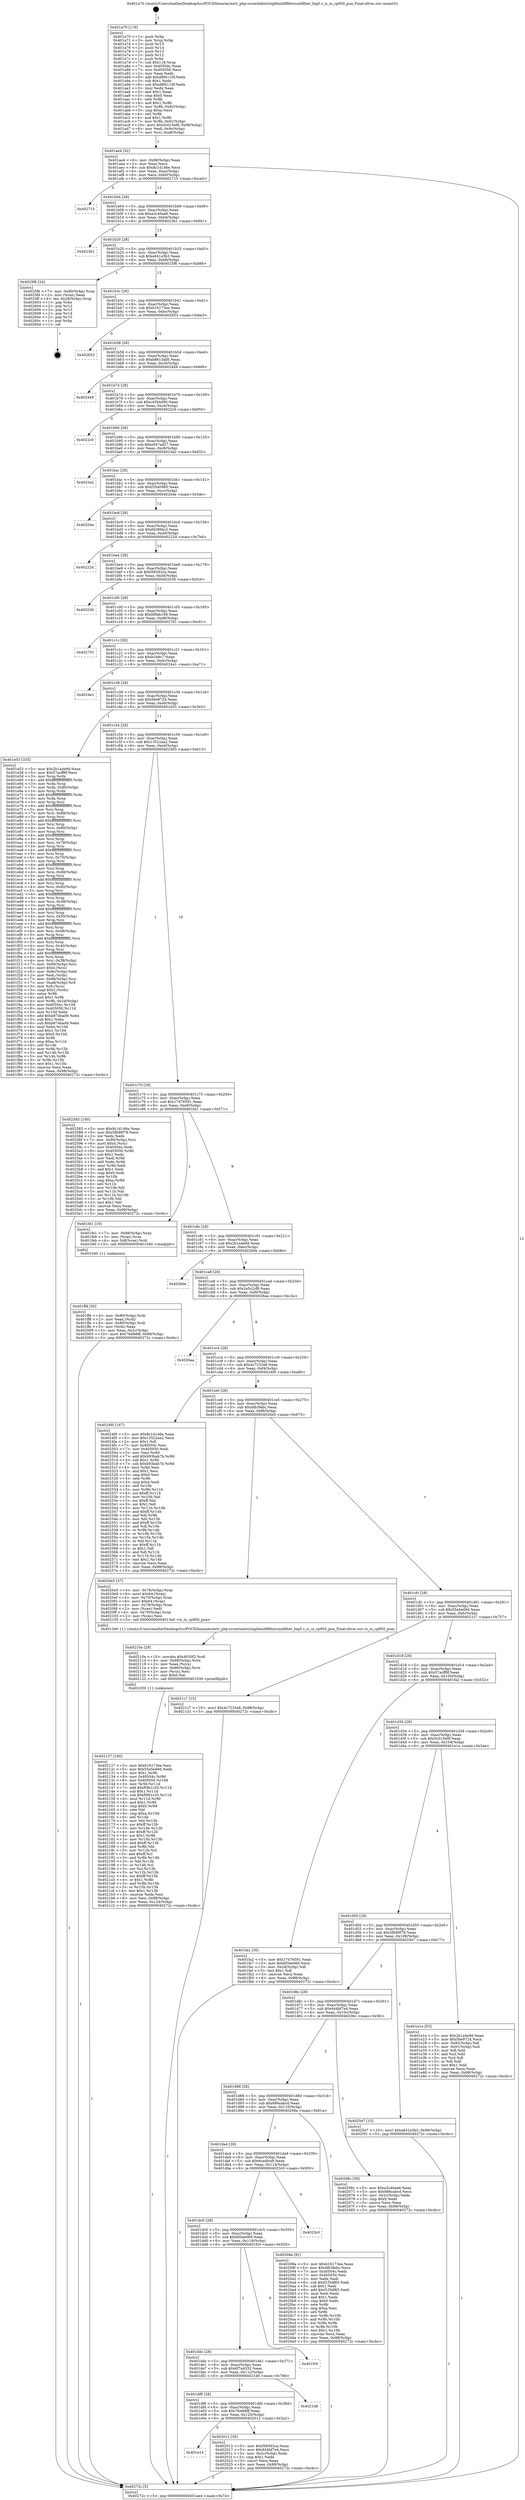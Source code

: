 digraph "0x401a70" {
  label = "0x401a70 (/mnt/c/Users/mathe/Desktop/tcc/POCII/binaries/extr_php-srcextmbstringlibmbflfiltersmbfilter_big5.c_is_in_cp950_pua_Final-ollvm.out::main(0))"
  labelloc = "t"
  node[shape=record]

  Entry [label="",width=0.3,height=0.3,shape=circle,fillcolor=black,style=filled]
  "0x401ae4" [label="{
     0x401ae4 [32]\l
     | [instrs]\l
     &nbsp;&nbsp;0x401ae4 \<+6\>: mov -0x98(%rbp),%eax\l
     &nbsp;&nbsp;0x401aea \<+2\>: mov %eax,%ecx\l
     &nbsp;&nbsp;0x401aec \<+6\>: sub $0x8c1d146e,%ecx\l
     &nbsp;&nbsp;0x401af2 \<+6\>: mov %eax,-0xac(%rbp)\l
     &nbsp;&nbsp;0x401af8 \<+6\>: mov %ecx,-0xb0(%rbp)\l
     &nbsp;&nbsp;0x401afe \<+6\>: je 0000000000402715 \<main+0xca5\>\l
  }"]
  "0x402715" [label="{
     0x402715\l
  }", style=dashed]
  "0x401b04" [label="{
     0x401b04 [28]\l
     | [instrs]\l
     &nbsp;&nbsp;0x401b04 \<+5\>: jmp 0000000000401b09 \<main+0x99\>\l
     &nbsp;&nbsp;0x401b09 \<+6\>: mov -0xac(%rbp),%eax\l
     &nbsp;&nbsp;0x401b0f \<+5\>: sub $0xa3c46ae6,%eax\l
     &nbsp;&nbsp;0x401b14 \<+6\>: mov %eax,-0xb4(%rbp)\l
     &nbsp;&nbsp;0x401b1a \<+6\>: je 00000000004023b1 \<main+0x941\>\l
  }"]
  Exit [label="",width=0.3,height=0.3,shape=circle,fillcolor=black,style=filled,peripheries=2]
  "0x4023b1" [label="{
     0x4023b1\l
  }", style=dashed]
  "0x401b20" [label="{
     0x401b20 [28]\l
     | [instrs]\l
     &nbsp;&nbsp;0x401b20 \<+5\>: jmp 0000000000401b25 \<main+0xb5\>\l
     &nbsp;&nbsp;0x401b25 \<+6\>: mov -0xac(%rbp),%eax\l
     &nbsp;&nbsp;0x401b2b \<+5\>: sub $0xa641e3b3,%eax\l
     &nbsp;&nbsp;0x401b30 \<+6\>: mov %eax,-0xb8(%rbp)\l
     &nbsp;&nbsp;0x401b36 \<+6\>: je 00000000004025f6 \<main+0xb86\>\l
  }"]
  "0x402127" [label="{
     0x402127 [160]\l
     | [instrs]\l
     &nbsp;&nbsp;0x402127 \<+5\>: mov $0xb16173ee,%esi\l
     &nbsp;&nbsp;0x40212c \<+5\>: mov $0x55a5e49d,%edx\l
     &nbsp;&nbsp;0x402131 \<+3\>: mov $0x1,%r8b\l
     &nbsp;&nbsp;0x402134 \<+8\>: mov 0x40504c,%r9d\l
     &nbsp;&nbsp;0x40213c \<+8\>: mov 0x405050,%r10d\l
     &nbsp;&nbsp;0x402144 \<+3\>: mov %r9d,%r11d\l
     &nbsp;&nbsp;0x402147 \<+7\>: add $0xf0fe1c20,%r11d\l
     &nbsp;&nbsp;0x40214e \<+4\>: sub $0x1,%r11d\l
     &nbsp;&nbsp;0x402152 \<+7\>: sub $0xf0fe1c20,%r11d\l
     &nbsp;&nbsp;0x402159 \<+4\>: imul %r11d,%r9d\l
     &nbsp;&nbsp;0x40215d \<+4\>: and $0x1,%r9d\l
     &nbsp;&nbsp;0x402161 \<+4\>: cmp $0x0,%r9d\l
     &nbsp;&nbsp;0x402165 \<+3\>: sete %bl\l
     &nbsp;&nbsp;0x402168 \<+4\>: cmp $0xa,%r10d\l
     &nbsp;&nbsp;0x40216c \<+4\>: setl %r14b\l
     &nbsp;&nbsp;0x402170 \<+3\>: mov %bl,%r15b\l
     &nbsp;&nbsp;0x402173 \<+4\>: xor $0xff,%r15b\l
     &nbsp;&nbsp;0x402177 \<+3\>: mov %r14b,%r12b\l
     &nbsp;&nbsp;0x40217a \<+4\>: xor $0xff,%r12b\l
     &nbsp;&nbsp;0x40217e \<+4\>: xor $0x1,%r8b\l
     &nbsp;&nbsp;0x402182 \<+3\>: mov %r15b,%r13b\l
     &nbsp;&nbsp;0x402185 \<+4\>: and $0xff,%r13b\l
     &nbsp;&nbsp;0x402189 \<+3\>: and %r8b,%bl\l
     &nbsp;&nbsp;0x40218c \<+3\>: mov %r12b,%cl\l
     &nbsp;&nbsp;0x40218f \<+3\>: and $0xff,%cl\l
     &nbsp;&nbsp;0x402192 \<+3\>: and %r8b,%r14b\l
     &nbsp;&nbsp;0x402195 \<+3\>: or %bl,%r13b\l
     &nbsp;&nbsp;0x402198 \<+3\>: or %r14b,%cl\l
     &nbsp;&nbsp;0x40219b \<+3\>: xor %cl,%r13b\l
     &nbsp;&nbsp;0x40219e \<+3\>: or %r12b,%r15b\l
     &nbsp;&nbsp;0x4021a1 \<+4\>: xor $0xff,%r15b\l
     &nbsp;&nbsp;0x4021a5 \<+4\>: or $0x1,%r8b\l
     &nbsp;&nbsp;0x4021a9 \<+3\>: and %r8b,%r15b\l
     &nbsp;&nbsp;0x4021ac \<+3\>: or %r15b,%r13b\l
     &nbsp;&nbsp;0x4021af \<+4\>: test $0x1,%r13b\l
     &nbsp;&nbsp;0x4021b3 \<+3\>: cmovne %edx,%esi\l
     &nbsp;&nbsp;0x4021b6 \<+6\>: mov %esi,-0x98(%rbp)\l
     &nbsp;&nbsp;0x4021bc \<+6\>: mov %eax,-0x124(%rbp)\l
     &nbsp;&nbsp;0x4021c2 \<+5\>: jmp 000000000040272c \<main+0xcbc\>\l
  }"]
  "0x4025f6" [label="{
     0x4025f6 [24]\l
     | [instrs]\l
     &nbsp;&nbsp;0x4025f6 \<+7\>: mov -0x90(%rbp),%rax\l
     &nbsp;&nbsp;0x4025fd \<+2\>: mov (%rax),%eax\l
     &nbsp;&nbsp;0x4025ff \<+4\>: lea -0x28(%rbp),%rsp\l
     &nbsp;&nbsp;0x402603 \<+1\>: pop %rbx\l
     &nbsp;&nbsp;0x402604 \<+2\>: pop %r12\l
     &nbsp;&nbsp;0x402606 \<+2\>: pop %r13\l
     &nbsp;&nbsp;0x402608 \<+2\>: pop %r14\l
     &nbsp;&nbsp;0x40260a \<+2\>: pop %r15\l
     &nbsp;&nbsp;0x40260c \<+1\>: pop %rbp\l
     &nbsp;&nbsp;0x40260d \<+1\>: ret\l
  }"]
  "0x401b3c" [label="{
     0x401b3c [28]\l
     | [instrs]\l
     &nbsp;&nbsp;0x401b3c \<+5\>: jmp 0000000000401b41 \<main+0xd1\>\l
     &nbsp;&nbsp;0x401b41 \<+6\>: mov -0xac(%rbp),%eax\l
     &nbsp;&nbsp;0x401b47 \<+5\>: sub $0xb16173ee,%eax\l
     &nbsp;&nbsp;0x401b4c \<+6\>: mov %eax,-0xbc(%rbp)\l
     &nbsp;&nbsp;0x401b52 \<+6\>: je 0000000000402653 \<main+0xbe3\>\l
  }"]
  "0x40210a" [label="{
     0x40210a [29]\l
     | [instrs]\l
     &nbsp;&nbsp;0x40210a \<+10\>: movabs $0x4030f2,%rdi\l
     &nbsp;&nbsp;0x402114 \<+4\>: mov -0x68(%rbp),%rcx\l
     &nbsp;&nbsp;0x402118 \<+2\>: mov %eax,(%rcx)\l
     &nbsp;&nbsp;0x40211a \<+4\>: mov -0x68(%rbp),%rcx\l
     &nbsp;&nbsp;0x40211e \<+2\>: mov (%rcx),%esi\l
     &nbsp;&nbsp;0x402120 \<+2\>: mov $0x0,%al\l
     &nbsp;&nbsp;0x402122 \<+5\>: call 0000000000401030 \<printf@plt\>\l
     | [calls]\l
     &nbsp;&nbsp;0x401030 \{1\} (unknown)\l
  }"]
  "0x402653" [label="{
     0x402653\l
  }", style=dashed]
  "0x401b58" [label="{
     0x401b58 [28]\l
     | [instrs]\l
     &nbsp;&nbsp;0x401b58 \<+5\>: jmp 0000000000401b5d \<main+0xed\>\l
     &nbsp;&nbsp;0x401b5d \<+6\>: mov -0xac(%rbp),%eax\l
     &nbsp;&nbsp;0x401b63 \<+5\>: sub $0xb8613a0b,%eax\l
     &nbsp;&nbsp;0x401b68 \<+6\>: mov %eax,-0xc0(%rbp)\l
     &nbsp;&nbsp;0x401b6e \<+6\>: je 0000000000402449 \<main+0x9d9\>\l
  }"]
  "0x401e14" [label="{
     0x401e14\l
  }", style=dashed]
  "0x402449" [label="{
     0x402449\l
  }", style=dashed]
  "0x401b74" [label="{
     0x401b74 [28]\l
     | [instrs]\l
     &nbsp;&nbsp;0x401b74 \<+5\>: jmp 0000000000401b79 \<main+0x109\>\l
     &nbsp;&nbsp;0x401b79 \<+6\>: mov -0xac(%rbp),%eax\l
     &nbsp;&nbsp;0x401b7f \<+5\>: sub $0xc45b4d90,%eax\l
     &nbsp;&nbsp;0x401b84 \<+6\>: mov %eax,-0xc4(%rbp)\l
     &nbsp;&nbsp;0x401b8a \<+6\>: je 00000000004022c0 \<main+0x850\>\l
  }"]
  "0x402012" [label="{
     0x402012 [30]\l
     | [instrs]\l
     &nbsp;&nbsp;0x402012 \<+5\>: mov $0xf56592ca,%eax\l
     &nbsp;&nbsp;0x402017 \<+5\>: mov $0x644bf7e4,%ecx\l
     &nbsp;&nbsp;0x40201c \<+3\>: mov -0x2c(%rbp),%edx\l
     &nbsp;&nbsp;0x40201f \<+3\>: cmp $0x1,%edx\l
     &nbsp;&nbsp;0x402022 \<+3\>: cmovl %ecx,%eax\l
     &nbsp;&nbsp;0x402025 \<+6\>: mov %eax,-0x98(%rbp)\l
     &nbsp;&nbsp;0x40202b \<+5\>: jmp 000000000040272c \<main+0xcbc\>\l
  }"]
  "0x4022c0" [label="{
     0x4022c0\l
  }", style=dashed]
  "0x401b90" [label="{
     0x401b90 [28]\l
     | [instrs]\l
     &nbsp;&nbsp;0x401b90 \<+5\>: jmp 0000000000401b95 \<main+0x125\>\l
     &nbsp;&nbsp;0x401b95 \<+6\>: mov -0xac(%rbp),%eax\l
     &nbsp;&nbsp;0x401b9b \<+5\>: sub $0xe047ad27,%eax\l
     &nbsp;&nbsp;0x401ba0 \<+6\>: mov %eax,-0xc8(%rbp)\l
     &nbsp;&nbsp;0x401ba6 \<+6\>: je 00000000004023a2 \<main+0x932\>\l
  }"]
  "0x401df8" [label="{
     0x401df8 [28]\l
     | [instrs]\l
     &nbsp;&nbsp;0x401df8 \<+5\>: jmp 0000000000401dfd \<main+0x38d\>\l
     &nbsp;&nbsp;0x401dfd \<+6\>: mov -0xac(%rbp),%eax\l
     &nbsp;&nbsp;0x401e03 \<+5\>: sub $0x76efe6ff,%eax\l
     &nbsp;&nbsp;0x401e08 \<+6\>: mov %eax,-0x120(%rbp)\l
     &nbsp;&nbsp;0x401e0e \<+6\>: je 0000000000402012 \<main+0x5a2\>\l
  }"]
  "0x4023a2" [label="{
     0x4023a2\l
  }", style=dashed]
  "0x401bac" [label="{
     0x401bac [28]\l
     | [instrs]\l
     &nbsp;&nbsp;0x401bac \<+5\>: jmp 0000000000401bb1 \<main+0x141\>\l
     &nbsp;&nbsp;0x401bb1 \<+6\>: mov -0xac(%rbp),%eax\l
     &nbsp;&nbsp;0x401bb7 \<+5\>: sub $0xf3540985,%eax\l
     &nbsp;&nbsp;0x401bbc \<+6\>: mov %eax,-0xcc(%rbp)\l
     &nbsp;&nbsp;0x401bc2 \<+6\>: je 000000000040204e \<main+0x5de\>\l
  }"]
  "0x4021d6" [label="{
     0x4021d6\l
  }", style=dashed]
  "0x40204e" [label="{
     0x40204e\l
  }", style=dashed]
  "0x401bc8" [label="{
     0x401bc8 [28]\l
     | [instrs]\l
     &nbsp;&nbsp;0x401bc8 \<+5\>: jmp 0000000000401bcd \<main+0x15d\>\l
     &nbsp;&nbsp;0x401bcd \<+6\>: mov -0xac(%rbp),%eax\l
     &nbsp;&nbsp;0x401bd3 \<+5\>: sub $0xf4286bc3,%eax\l
     &nbsp;&nbsp;0x401bd8 \<+6\>: mov %eax,-0xd0(%rbp)\l
     &nbsp;&nbsp;0x401bde \<+6\>: je 000000000040222d \<main+0x7bd\>\l
  }"]
  "0x401ddc" [label="{
     0x401ddc [28]\l
     | [instrs]\l
     &nbsp;&nbsp;0x401ddc \<+5\>: jmp 0000000000401de1 \<main+0x371\>\l
     &nbsp;&nbsp;0x401de1 \<+6\>: mov -0xac(%rbp),%eax\l
     &nbsp;&nbsp;0x401de7 \<+5\>: sub $0x6f7a4332,%eax\l
     &nbsp;&nbsp;0x401dec \<+6\>: mov %eax,-0x11c(%rbp)\l
     &nbsp;&nbsp;0x401df2 \<+6\>: je 00000000004021d6 \<main+0x766\>\l
  }"]
  "0x40222d" [label="{
     0x40222d\l
  }", style=dashed]
  "0x401be4" [label="{
     0x401be4 [28]\l
     | [instrs]\l
     &nbsp;&nbsp;0x401be4 \<+5\>: jmp 0000000000401be9 \<main+0x179\>\l
     &nbsp;&nbsp;0x401be9 \<+6\>: mov -0xac(%rbp),%eax\l
     &nbsp;&nbsp;0x401bef \<+5\>: sub $0xf56592ca,%eax\l
     &nbsp;&nbsp;0x401bf4 \<+6\>: mov %eax,-0xd4(%rbp)\l
     &nbsp;&nbsp;0x401bfa \<+6\>: je 0000000000402030 \<main+0x5c0\>\l
  }"]
  "0x401fc0" [label="{
     0x401fc0\l
  }", style=dashed]
  "0x402030" [label="{
     0x402030\l
  }", style=dashed]
  "0x401c00" [label="{
     0x401c00 [28]\l
     | [instrs]\l
     &nbsp;&nbsp;0x401c00 \<+5\>: jmp 0000000000401c05 \<main+0x195\>\l
     &nbsp;&nbsp;0x401c05 \<+6\>: mov -0xac(%rbp),%eax\l
     &nbsp;&nbsp;0x401c0b \<+5\>: sub $0xfd9ab198,%eax\l
     &nbsp;&nbsp;0x401c10 \<+6\>: mov %eax,-0xd8(%rbp)\l
     &nbsp;&nbsp;0x401c16 \<+6\>: je 0000000000402701 \<main+0xc91\>\l
  }"]
  "0x401dc0" [label="{
     0x401dc0 [28]\l
     | [instrs]\l
     &nbsp;&nbsp;0x401dc0 \<+5\>: jmp 0000000000401dc5 \<main+0x355\>\l
     &nbsp;&nbsp;0x401dc5 \<+6\>: mov -0xac(%rbp),%eax\l
     &nbsp;&nbsp;0x401dcb \<+5\>: sub $0x6f3ee069,%eax\l
     &nbsp;&nbsp;0x401dd0 \<+6\>: mov %eax,-0x118(%rbp)\l
     &nbsp;&nbsp;0x401dd6 \<+6\>: je 0000000000401fc0 \<main+0x550\>\l
  }"]
  "0x402701" [label="{
     0x402701\l
  }", style=dashed]
  "0x401c1c" [label="{
     0x401c1c [28]\l
     | [instrs]\l
     &nbsp;&nbsp;0x401c1c \<+5\>: jmp 0000000000401c21 \<main+0x1b1\>\l
     &nbsp;&nbsp;0x401c21 \<+6\>: mov -0xac(%rbp),%eax\l
     &nbsp;&nbsp;0x401c27 \<+5\>: sub $0xb349c7,%eax\l
     &nbsp;&nbsp;0x401c2c \<+6\>: mov %eax,-0xdc(%rbp)\l
     &nbsp;&nbsp;0x401c32 \<+6\>: je 00000000004024e1 \<main+0xa71\>\l
  }"]
  "0x4023c0" [label="{
     0x4023c0\l
  }", style=dashed]
  "0x4024e1" [label="{
     0x4024e1\l
  }", style=dashed]
  "0x401c38" [label="{
     0x401c38 [28]\l
     | [instrs]\l
     &nbsp;&nbsp;0x401c38 \<+5\>: jmp 0000000000401c3d \<main+0x1cd\>\l
     &nbsp;&nbsp;0x401c3d \<+6\>: mov -0xac(%rbp),%eax\l
     &nbsp;&nbsp;0x401c43 \<+5\>: sub $0x5be9724,%eax\l
     &nbsp;&nbsp;0x401c48 \<+6\>: mov %eax,-0xe0(%rbp)\l
     &nbsp;&nbsp;0x401c4e \<+6\>: je 0000000000401e53 \<main+0x3e3\>\l
  }"]
  "0x401da4" [label="{
     0x401da4 [28]\l
     | [instrs]\l
     &nbsp;&nbsp;0x401da4 \<+5\>: jmp 0000000000401da9 \<main+0x339\>\l
     &nbsp;&nbsp;0x401da9 \<+6\>: mov -0xac(%rbp),%eax\l
     &nbsp;&nbsp;0x401daf \<+5\>: sub $0x6cadfcb9,%eax\l
     &nbsp;&nbsp;0x401db4 \<+6\>: mov %eax,-0x114(%rbp)\l
     &nbsp;&nbsp;0x401dba \<+6\>: je 00000000004023c0 \<main+0x950\>\l
  }"]
  "0x401e53" [label="{
     0x401e53 [335]\l
     | [instrs]\l
     &nbsp;&nbsp;0x401e53 \<+5\>: mov $0x2b1a4e9d,%eax\l
     &nbsp;&nbsp;0x401e58 \<+5\>: mov $0x57acff9f,%ecx\l
     &nbsp;&nbsp;0x401e5d \<+3\>: mov %rsp,%rdx\l
     &nbsp;&nbsp;0x401e60 \<+4\>: add $0xfffffffffffffff0,%rdx\l
     &nbsp;&nbsp;0x401e64 \<+3\>: mov %rdx,%rsp\l
     &nbsp;&nbsp;0x401e67 \<+7\>: mov %rdx,-0x90(%rbp)\l
     &nbsp;&nbsp;0x401e6e \<+3\>: mov %rsp,%rdx\l
     &nbsp;&nbsp;0x401e71 \<+4\>: add $0xfffffffffffffff0,%rdx\l
     &nbsp;&nbsp;0x401e75 \<+3\>: mov %rdx,%rsp\l
     &nbsp;&nbsp;0x401e78 \<+3\>: mov %rsp,%rsi\l
     &nbsp;&nbsp;0x401e7b \<+4\>: add $0xfffffffffffffff0,%rsi\l
     &nbsp;&nbsp;0x401e7f \<+3\>: mov %rsi,%rsp\l
     &nbsp;&nbsp;0x401e82 \<+7\>: mov %rsi,-0x88(%rbp)\l
     &nbsp;&nbsp;0x401e89 \<+3\>: mov %rsp,%rsi\l
     &nbsp;&nbsp;0x401e8c \<+4\>: add $0xfffffffffffffff0,%rsi\l
     &nbsp;&nbsp;0x401e90 \<+3\>: mov %rsi,%rsp\l
     &nbsp;&nbsp;0x401e93 \<+4\>: mov %rsi,-0x80(%rbp)\l
     &nbsp;&nbsp;0x401e97 \<+3\>: mov %rsp,%rsi\l
     &nbsp;&nbsp;0x401e9a \<+4\>: add $0xfffffffffffffff0,%rsi\l
     &nbsp;&nbsp;0x401e9e \<+3\>: mov %rsi,%rsp\l
     &nbsp;&nbsp;0x401ea1 \<+4\>: mov %rsi,-0x78(%rbp)\l
     &nbsp;&nbsp;0x401ea5 \<+3\>: mov %rsp,%rsi\l
     &nbsp;&nbsp;0x401ea8 \<+4\>: add $0xfffffffffffffff0,%rsi\l
     &nbsp;&nbsp;0x401eac \<+3\>: mov %rsi,%rsp\l
     &nbsp;&nbsp;0x401eaf \<+4\>: mov %rsi,-0x70(%rbp)\l
     &nbsp;&nbsp;0x401eb3 \<+3\>: mov %rsp,%rsi\l
     &nbsp;&nbsp;0x401eb6 \<+4\>: add $0xfffffffffffffff0,%rsi\l
     &nbsp;&nbsp;0x401eba \<+3\>: mov %rsi,%rsp\l
     &nbsp;&nbsp;0x401ebd \<+4\>: mov %rsi,-0x68(%rbp)\l
     &nbsp;&nbsp;0x401ec1 \<+3\>: mov %rsp,%rsi\l
     &nbsp;&nbsp;0x401ec4 \<+4\>: add $0xfffffffffffffff0,%rsi\l
     &nbsp;&nbsp;0x401ec8 \<+3\>: mov %rsi,%rsp\l
     &nbsp;&nbsp;0x401ecb \<+4\>: mov %rsi,-0x60(%rbp)\l
     &nbsp;&nbsp;0x401ecf \<+3\>: mov %rsp,%rsi\l
     &nbsp;&nbsp;0x401ed2 \<+4\>: add $0xfffffffffffffff0,%rsi\l
     &nbsp;&nbsp;0x401ed6 \<+3\>: mov %rsi,%rsp\l
     &nbsp;&nbsp;0x401ed9 \<+4\>: mov %rsi,-0x58(%rbp)\l
     &nbsp;&nbsp;0x401edd \<+3\>: mov %rsp,%rsi\l
     &nbsp;&nbsp;0x401ee0 \<+4\>: add $0xfffffffffffffff0,%rsi\l
     &nbsp;&nbsp;0x401ee4 \<+3\>: mov %rsi,%rsp\l
     &nbsp;&nbsp;0x401ee7 \<+4\>: mov %rsi,-0x50(%rbp)\l
     &nbsp;&nbsp;0x401eeb \<+3\>: mov %rsp,%rsi\l
     &nbsp;&nbsp;0x401eee \<+4\>: add $0xfffffffffffffff0,%rsi\l
     &nbsp;&nbsp;0x401ef2 \<+3\>: mov %rsi,%rsp\l
     &nbsp;&nbsp;0x401ef5 \<+4\>: mov %rsi,-0x48(%rbp)\l
     &nbsp;&nbsp;0x401ef9 \<+3\>: mov %rsp,%rsi\l
     &nbsp;&nbsp;0x401efc \<+4\>: add $0xfffffffffffffff0,%rsi\l
     &nbsp;&nbsp;0x401f00 \<+3\>: mov %rsi,%rsp\l
     &nbsp;&nbsp;0x401f03 \<+4\>: mov %rsi,-0x40(%rbp)\l
     &nbsp;&nbsp;0x401f07 \<+3\>: mov %rsp,%rsi\l
     &nbsp;&nbsp;0x401f0a \<+4\>: add $0xfffffffffffffff0,%rsi\l
     &nbsp;&nbsp;0x401f0e \<+3\>: mov %rsi,%rsp\l
     &nbsp;&nbsp;0x401f11 \<+4\>: mov %rsi,-0x38(%rbp)\l
     &nbsp;&nbsp;0x401f15 \<+7\>: mov -0x90(%rbp),%rsi\l
     &nbsp;&nbsp;0x401f1c \<+6\>: movl $0x0,(%rsi)\l
     &nbsp;&nbsp;0x401f22 \<+6\>: mov -0x9c(%rbp),%edi\l
     &nbsp;&nbsp;0x401f28 \<+2\>: mov %edi,(%rdx)\l
     &nbsp;&nbsp;0x401f2a \<+7\>: mov -0x88(%rbp),%rsi\l
     &nbsp;&nbsp;0x401f31 \<+7\>: mov -0xa8(%rbp),%r8\l
     &nbsp;&nbsp;0x401f38 \<+3\>: mov %r8,(%rsi)\l
     &nbsp;&nbsp;0x401f3b \<+3\>: cmpl $0x2,(%rdx)\l
     &nbsp;&nbsp;0x401f3e \<+4\>: setne %r9b\l
     &nbsp;&nbsp;0x401f42 \<+4\>: and $0x1,%r9b\l
     &nbsp;&nbsp;0x401f46 \<+4\>: mov %r9b,-0x2d(%rbp)\l
     &nbsp;&nbsp;0x401f4a \<+8\>: mov 0x40504c,%r10d\l
     &nbsp;&nbsp;0x401f52 \<+8\>: mov 0x405050,%r11d\l
     &nbsp;&nbsp;0x401f5a \<+3\>: mov %r10d,%ebx\l
     &nbsp;&nbsp;0x401f5d \<+6\>: add $0xb874bad9,%ebx\l
     &nbsp;&nbsp;0x401f63 \<+3\>: sub $0x1,%ebx\l
     &nbsp;&nbsp;0x401f66 \<+6\>: sub $0xb874bad9,%ebx\l
     &nbsp;&nbsp;0x401f6c \<+4\>: imul %ebx,%r10d\l
     &nbsp;&nbsp;0x401f70 \<+4\>: and $0x1,%r10d\l
     &nbsp;&nbsp;0x401f74 \<+4\>: cmp $0x0,%r10d\l
     &nbsp;&nbsp;0x401f78 \<+4\>: sete %r9b\l
     &nbsp;&nbsp;0x401f7c \<+4\>: cmp $0xa,%r11d\l
     &nbsp;&nbsp;0x401f80 \<+4\>: setl %r14b\l
     &nbsp;&nbsp;0x401f84 \<+3\>: mov %r9b,%r15b\l
     &nbsp;&nbsp;0x401f87 \<+3\>: and %r14b,%r15b\l
     &nbsp;&nbsp;0x401f8a \<+3\>: xor %r14b,%r9b\l
     &nbsp;&nbsp;0x401f8d \<+3\>: or %r9b,%r15b\l
     &nbsp;&nbsp;0x401f90 \<+4\>: test $0x1,%r15b\l
     &nbsp;&nbsp;0x401f94 \<+3\>: cmovne %ecx,%eax\l
     &nbsp;&nbsp;0x401f97 \<+6\>: mov %eax,-0x98(%rbp)\l
     &nbsp;&nbsp;0x401f9d \<+5\>: jmp 000000000040272c \<main+0xcbc\>\l
  }"]
  "0x401c54" [label="{
     0x401c54 [28]\l
     | [instrs]\l
     &nbsp;&nbsp;0x401c54 \<+5\>: jmp 0000000000401c59 \<main+0x1e9\>\l
     &nbsp;&nbsp;0x401c59 \<+6\>: mov -0xac(%rbp),%eax\l
     &nbsp;&nbsp;0x401c5f \<+5\>: sub $0x13522aa2,%eax\l
     &nbsp;&nbsp;0x401c64 \<+6\>: mov %eax,-0xe4(%rbp)\l
     &nbsp;&nbsp;0x401c6a \<+6\>: je 0000000000402583 \<main+0xb13\>\l
  }"]
  "0x40208a" [label="{
     0x40208a [91]\l
     | [instrs]\l
     &nbsp;&nbsp;0x40208a \<+5\>: mov $0xb16173ee,%eax\l
     &nbsp;&nbsp;0x40208f \<+5\>: mov $0x4fb3febc,%ecx\l
     &nbsp;&nbsp;0x402094 \<+7\>: mov 0x40504c,%edx\l
     &nbsp;&nbsp;0x40209b \<+7\>: mov 0x405050,%esi\l
     &nbsp;&nbsp;0x4020a2 \<+2\>: mov %edx,%edi\l
     &nbsp;&nbsp;0x4020a4 \<+6\>: sub $0xf1f3df65,%edi\l
     &nbsp;&nbsp;0x4020aa \<+3\>: sub $0x1,%edi\l
     &nbsp;&nbsp;0x4020ad \<+6\>: add $0xf1f3df65,%edi\l
     &nbsp;&nbsp;0x4020b3 \<+3\>: imul %edi,%edx\l
     &nbsp;&nbsp;0x4020b6 \<+3\>: and $0x1,%edx\l
     &nbsp;&nbsp;0x4020b9 \<+3\>: cmp $0x0,%edx\l
     &nbsp;&nbsp;0x4020bc \<+4\>: sete %r8b\l
     &nbsp;&nbsp;0x4020c0 \<+3\>: cmp $0xa,%esi\l
     &nbsp;&nbsp;0x4020c3 \<+4\>: setl %r9b\l
     &nbsp;&nbsp;0x4020c7 \<+3\>: mov %r8b,%r10b\l
     &nbsp;&nbsp;0x4020ca \<+3\>: and %r9b,%r10b\l
     &nbsp;&nbsp;0x4020cd \<+3\>: xor %r9b,%r8b\l
     &nbsp;&nbsp;0x4020d0 \<+3\>: or %r8b,%r10b\l
     &nbsp;&nbsp;0x4020d3 \<+4\>: test $0x1,%r10b\l
     &nbsp;&nbsp;0x4020d7 \<+3\>: cmovne %ecx,%eax\l
     &nbsp;&nbsp;0x4020da \<+6\>: mov %eax,-0x98(%rbp)\l
     &nbsp;&nbsp;0x4020e0 \<+5\>: jmp 000000000040272c \<main+0xcbc\>\l
  }"]
  "0x402583" [label="{
     0x402583 [100]\l
     | [instrs]\l
     &nbsp;&nbsp;0x402583 \<+5\>: mov $0x8c1d146e,%eax\l
     &nbsp;&nbsp;0x402588 \<+5\>: mov $0x5fb99f78,%ecx\l
     &nbsp;&nbsp;0x40258d \<+2\>: xor %edx,%edx\l
     &nbsp;&nbsp;0x40258f \<+7\>: mov -0x90(%rbp),%rsi\l
     &nbsp;&nbsp;0x402596 \<+6\>: movl $0x0,(%rsi)\l
     &nbsp;&nbsp;0x40259c \<+7\>: mov 0x40504c,%edi\l
     &nbsp;&nbsp;0x4025a3 \<+8\>: mov 0x405050,%r8d\l
     &nbsp;&nbsp;0x4025ab \<+3\>: sub $0x1,%edx\l
     &nbsp;&nbsp;0x4025ae \<+3\>: mov %edi,%r9d\l
     &nbsp;&nbsp;0x4025b1 \<+3\>: add %edx,%r9d\l
     &nbsp;&nbsp;0x4025b4 \<+4\>: imul %r9d,%edi\l
     &nbsp;&nbsp;0x4025b8 \<+3\>: and $0x1,%edi\l
     &nbsp;&nbsp;0x4025bb \<+3\>: cmp $0x0,%edi\l
     &nbsp;&nbsp;0x4025be \<+4\>: sete %r10b\l
     &nbsp;&nbsp;0x4025c2 \<+4\>: cmp $0xa,%r8d\l
     &nbsp;&nbsp;0x4025c6 \<+4\>: setl %r11b\l
     &nbsp;&nbsp;0x4025ca \<+3\>: mov %r10b,%bl\l
     &nbsp;&nbsp;0x4025cd \<+3\>: and %r11b,%bl\l
     &nbsp;&nbsp;0x4025d0 \<+3\>: xor %r11b,%r10b\l
     &nbsp;&nbsp;0x4025d3 \<+3\>: or %r10b,%bl\l
     &nbsp;&nbsp;0x4025d6 \<+3\>: test $0x1,%bl\l
     &nbsp;&nbsp;0x4025d9 \<+3\>: cmovne %ecx,%eax\l
     &nbsp;&nbsp;0x4025dc \<+6\>: mov %eax,-0x98(%rbp)\l
     &nbsp;&nbsp;0x4025e2 \<+5\>: jmp 000000000040272c \<main+0xcbc\>\l
  }"]
  "0x401c70" [label="{
     0x401c70 [28]\l
     | [instrs]\l
     &nbsp;&nbsp;0x401c70 \<+5\>: jmp 0000000000401c75 \<main+0x205\>\l
     &nbsp;&nbsp;0x401c75 \<+6\>: mov -0xac(%rbp),%eax\l
     &nbsp;&nbsp;0x401c7b \<+5\>: sub $0x17d76591,%eax\l
     &nbsp;&nbsp;0x401c80 \<+6\>: mov %eax,-0xe8(%rbp)\l
     &nbsp;&nbsp;0x401c86 \<+6\>: je 0000000000401fe1 \<main+0x571\>\l
  }"]
  "0x401d88" [label="{
     0x401d88 [28]\l
     | [instrs]\l
     &nbsp;&nbsp;0x401d88 \<+5\>: jmp 0000000000401d8d \<main+0x31d\>\l
     &nbsp;&nbsp;0x401d8d \<+6\>: mov -0xac(%rbp),%eax\l
     &nbsp;&nbsp;0x401d93 \<+5\>: sub $0x686cabcd,%eax\l
     &nbsp;&nbsp;0x401d98 \<+6\>: mov %eax,-0x110(%rbp)\l
     &nbsp;&nbsp;0x401d9e \<+6\>: je 000000000040208a \<main+0x61a\>\l
  }"]
  "0x401fe1" [label="{
     0x401fe1 [19]\l
     | [instrs]\l
     &nbsp;&nbsp;0x401fe1 \<+7\>: mov -0x88(%rbp),%rax\l
     &nbsp;&nbsp;0x401fe8 \<+3\>: mov (%rax),%rax\l
     &nbsp;&nbsp;0x401feb \<+4\>: mov 0x8(%rax),%rdi\l
     &nbsp;&nbsp;0x401fef \<+5\>: call 0000000000401040 \<atoi@plt\>\l
     | [calls]\l
     &nbsp;&nbsp;0x401040 \{1\} (unknown)\l
  }"]
  "0x401c8c" [label="{
     0x401c8c [28]\l
     | [instrs]\l
     &nbsp;&nbsp;0x401c8c \<+5\>: jmp 0000000000401c91 \<main+0x221\>\l
     &nbsp;&nbsp;0x401c91 \<+6\>: mov -0xac(%rbp),%eax\l
     &nbsp;&nbsp;0x401c97 \<+5\>: sub $0x2b1a4e9d,%eax\l
     &nbsp;&nbsp;0x401c9c \<+6\>: mov %eax,-0xec(%rbp)\l
     &nbsp;&nbsp;0x401ca2 \<+6\>: je 000000000040260e \<main+0xb9e\>\l
  }"]
  "0x40206c" [label="{
     0x40206c [30]\l
     | [instrs]\l
     &nbsp;&nbsp;0x40206c \<+5\>: mov $0xa3c46ae6,%eax\l
     &nbsp;&nbsp;0x402071 \<+5\>: mov $0x686cabcd,%ecx\l
     &nbsp;&nbsp;0x402076 \<+3\>: mov -0x2c(%rbp),%edx\l
     &nbsp;&nbsp;0x402079 \<+3\>: cmp $0x0,%edx\l
     &nbsp;&nbsp;0x40207c \<+3\>: cmove %ecx,%eax\l
     &nbsp;&nbsp;0x40207f \<+6\>: mov %eax,-0x98(%rbp)\l
     &nbsp;&nbsp;0x402085 \<+5\>: jmp 000000000040272c \<main+0xcbc\>\l
  }"]
  "0x40260e" [label="{
     0x40260e\l
  }", style=dashed]
  "0x401ca8" [label="{
     0x401ca8 [28]\l
     | [instrs]\l
     &nbsp;&nbsp;0x401ca8 \<+5\>: jmp 0000000000401cad \<main+0x23d\>\l
     &nbsp;&nbsp;0x401cad \<+6\>: mov -0xac(%rbp),%eax\l
     &nbsp;&nbsp;0x401cb3 \<+5\>: sub $0x2e5c2cf9,%eax\l
     &nbsp;&nbsp;0x401cb8 \<+6\>: mov %eax,-0xf0(%rbp)\l
     &nbsp;&nbsp;0x401cbe \<+6\>: je 00000000004026aa \<main+0xc3a\>\l
  }"]
  "0x401d6c" [label="{
     0x401d6c [28]\l
     | [instrs]\l
     &nbsp;&nbsp;0x401d6c \<+5\>: jmp 0000000000401d71 \<main+0x301\>\l
     &nbsp;&nbsp;0x401d71 \<+6\>: mov -0xac(%rbp),%eax\l
     &nbsp;&nbsp;0x401d77 \<+5\>: sub $0x644bf7e4,%eax\l
     &nbsp;&nbsp;0x401d7c \<+6\>: mov %eax,-0x10c(%rbp)\l
     &nbsp;&nbsp;0x401d82 \<+6\>: je 000000000040206c \<main+0x5fc\>\l
  }"]
  "0x4026aa" [label="{
     0x4026aa\l
  }", style=dashed]
  "0x401cc4" [label="{
     0x401cc4 [28]\l
     | [instrs]\l
     &nbsp;&nbsp;0x401cc4 \<+5\>: jmp 0000000000401cc9 \<main+0x259\>\l
     &nbsp;&nbsp;0x401cc9 \<+6\>: mov -0xac(%rbp),%eax\l
     &nbsp;&nbsp;0x401ccf \<+5\>: sub $0x4c7233a8,%eax\l
     &nbsp;&nbsp;0x401cd4 \<+6\>: mov %eax,-0xf4(%rbp)\l
     &nbsp;&nbsp;0x401cda \<+6\>: je 00000000004024f0 \<main+0xa80\>\l
  }"]
  "0x4025e7" [label="{
     0x4025e7 [15]\l
     | [instrs]\l
     &nbsp;&nbsp;0x4025e7 \<+10\>: movl $0xa641e3b3,-0x98(%rbp)\l
     &nbsp;&nbsp;0x4025f1 \<+5\>: jmp 000000000040272c \<main+0xcbc\>\l
  }"]
  "0x4024f0" [label="{
     0x4024f0 [147]\l
     | [instrs]\l
     &nbsp;&nbsp;0x4024f0 \<+5\>: mov $0x8c1d146e,%eax\l
     &nbsp;&nbsp;0x4024f5 \<+5\>: mov $0x13522aa2,%ecx\l
     &nbsp;&nbsp;0x4024fa \<+2\>: mov $0x1,%dl\l
     &nbsp;&nbsp;0x4024fc \<+7\>: mov 0x40504c,%esi\l
     &nbsp;&nbsp;0x402503 \<+7\>: mov 0x405050,%edi\l
     &nbsp;&nbsp;0x40250a \<+3\>: mov %esi,%r8d\l
     &nbsp;&nbsp;0x40250d \<+7\>: add $0xb93bab7b,%r8d\l
     &nbsp;&nbsp;0x402514 \<+4\>: sub $0x1,%r8d\l
     &nbsp;&nbsp;0x402518 \<+7\>: sub $0xb93bab7b,%r8d\l
     &nbsp;&nbsp;0x40251f \<+4\>: imul %r8d,%esi\l
     &nbsp;&nbsp;0x402523 \<+3\>: and $0x1,%esi\l
     &nbsp;&nbsp;0x402526 \<+3\>: cmp $0x0,%esi\l
     &nbsp;&nbsp;0x402529 \<+4\>: sete %r9b\l
     &nbsp;&nbsp;0x40252d \<+3\>: cmp $0xa,%edi\l
     &nbsp;&nbsp;0x402530 \<+4\>: setl %r10b\l
     &nbsp;&nbsp;0x402534 \<+3\>: mov %r9b,%r11b\l
     &nbsp;&nbsp;0x402537 \<+4\>: xor $0xff,%r11b\l
     &nbsp;&nbsp;0x40253b \<+3\>: mov %r10b,%bl\l
     &nbsp;&nbsp;0x40253e \<+3\>: xor $0xff,%bl\l
     &nbsp;&nbsp;0x402541 \<+3\>: xor $0x1,%dl\l
     &nbsp;&nbsp;0x402544 \<+3\>: mov %r11b,%r14b\l
     &nbsp;&nbsp;0x402547 \<+4\>: and $0xff,%r14b\l
     &nbsp;&nbsp;0x40254b \<+3\>: and %dl,%r9b\l
     &nbsp;&nbsp;0x40254e \<+3\>: mov %bl,%r15b\l
     &nbsp;&nbsp;0x402551 \<+4\>: and $0xff,%r15b\l
     &nbsp;&nbsp;0x402555 \<+3\>: and %dl,%r10b\l
     &nbsp;&nbsp;0x402558 \<+3\>: or %r9b,%r14b\l
     &nbsp;&nbsp;0x40255b \<+3\>: or %r10b,%r15b\l
     &nbsp;&nbsp;0x40255e \<+3\>: xor %r15b,%r14b\l
     &nbsp;&nbsp;0x402561 \<+3\>: or %bl,%r11b\l
     &nbsp;&nbsp;0x402564 \<+4\>: xor $0xff,%r11b\l
     &nbsp;&nbsp;0x402568 \<+3\>: or $0x1,%dl\l
     &nbsp;&nbsp;0x40256b \<+3\>: and %dl,%r11b\l
     &nbsp;&nbsp;0x40256e \<+3\>: or %r11b,%r14b\l
     &nbsp;&nbsp;0x402571 \<+4\>: test $0x1,%r14b\l
     &nbsp;&nbsp;0x402575 \<+3\>: cmovne %ecx,%eax\l
     &nbsp;&nbsp;0x402578 \<+6\>: mov %eax,-0x98(%rbp)\l
     &nbsp;&nbsp;0x40257e \<+5\>: jmp 000000000040272c \<main+0xcbc\>\l
  }"]
  "0x401ce0" [label="{
     0x401ce0 [28]\l
     | [instrs]\l
     &nbsp;&nbsp;0x401ce0 \<+5\>: jmp 0000000000401ce5 \<main+0x275\>\l
     &nbsp;&nbsp;0x401ce5 \<+6\>: mov -0xac(%rbp),%eax\l
     &nbsp;&nbsp;0x401ceb \<+5\>: sub $0x4fb3febc,%eax\l
     &nbsp;&nbsp;0x401cf0 \<+6\>: mov %eax,-0xf8(%rbp)\l
     &nbsp;&nbsp;0x401cf6 \<+6\>: je 00000000004020e5 \<main+0x675\>\l
  }"]
  "0x401ff4" [label="{
     0x401ff4 [30]\l
     | [instrs]\l
     &nbsp;&nbsp;0x401ff4 \<+4\>: mov -0x80(%rbp),%rdi\l
     &nbsp;&nbsp;0x401ff8 \<+2\>: mov %eax,(%rdi)\l
     &nbsp;&nbsp;0x401ffa \<+4\>: mov -0x80(%rbp),%rdi\l
     &nbsp;&nbsp;0x401ffe \<+2\>: mov (%rdi),%eax\l
     &nbsp;&nbsp;0x402000 \<+3\>: mov %eax,-0x2c(%rbp)\l
     &nbsp;&nbsp;0x402003 \<+10\>: movl $0x76efe6ff,-0x98(%rbp)\l
     &nbsp;&nbsp;0x40200d \<+5\>: jmp 000000000040272c \<main+0xcbc\>\l
  }"]
  "0x4020e5" [label="{
     0x4020e5 [37]\l
     | [instrs]\l
     &nbsp;&nbsp;0x4020e5 \<+4\>: mov -0x78(%rbp),%rax\l
     &nbsp;&nbsp;0x4020e9 \<+6\>: movl $0x64,(%rax)\l
     &nbsp;&nbsp;0x4020ef \<+4\>: mov -0x70(%rbp),%rax\l
     &nbsp;&nbsp;0x4020f3 \<+6\>: movl $0x64,(%rax)\l
     &nbsp;&nbsp;0x4020f9 \<+4\>: mov -0x78(%rbp),%rax\l
     &nbsp;&nbsp;0x4020fd \<+2\>: mov (%rax),%edi\l
     &nbsp;&nbsp;0x4020ff \<+4\>: mov -0x70(%rbp),%rax\l
     &nbsp;&nbsp;0x402103 \<+2\>: mov (%rax),%esi\l
     &nbsp;&nbsp;0x402105 \<+5\>: call 00000000004013e0 \<is_in_cp950_pua\>\l
     | [calls]\l
     &nbsp;&nbsp;0x4013e0 \{1\} (/mnt/c/Users/mathe/Desktop/tcc/POCII/binaries/extr_php-srcextmbstringlibmbflfiltersmbfilter_big5.c_is_in_cp950_pua_Final-ollvm.out::is_in_cp950_pua)\l
  }"]
  "0x401cfc" [label="{
     0x401cfc [28]\l
     | [instrs]\l
     &nbsp;&nbsp;0x401cfc \<+5\>: jmp 0000000000401d01 \<main+0x291\>\l
     &nbsp;&nbsp;0x401d01 \<+6\>: mov -0xac(%rbp),%eax\l
     &nbsp;&nbsp;0x401d07 \<+5\>: sub $0x55a5e49d,%eax\l
     &nbsp;&nbsp;0x401d0c \<+6\>: mov %eax,-0xfc(%rbp)\l
     &nbsp;&nbsp;0x401d12 \<+6\>: je 00000000004021c7 \<main+0x757\>\l
  }"]
  "0x401a70" [label="{
     0x401a70 [116]\l
     | [instrs]\l
     &nbsp;&nbsp;0x401a70 \<+1\>: push %rbp\l
     &nbsp;&nbsp;0x401a71 \<+3\>: mov %rsp,%rbp\l
     &nbsp;&nbsp;0x401a74 \<+2\>: push %r15\l
     &nbsp;&nbsp;0x401a76 \<+2\>: push %r14\l
     &nbsp;&nbsp;0x401a78 \<+2\>: push %r13\l
     &nbsp;&nbsp;0x401a7a \<+2\>: push %r12\l
     &nbsp;&nbsp;0x401a7c \<+1\>: push %rbx\l
     &nbsp;&nbsp;0x401a7d \<+7\>: sub $0x118,%rsp\l
     &nbsp;&nbsp;0x401a84 \<+7\>: mov 0x40504c,%eax\l
     &nbsp;&nbsp;0x401a8b \<+7\>: mov 0x405050,%ecx\l
     &nbsp;&nbsp;0x401a92 \<+2\>: mov %eax,%edx\l
     &nbsp;&nbsp;0x401a94 \<+6\>: add $0xd8f4110f,%edx\l
     &nbsp;&nbsp;0x401a9a \<+3\>: sub $0x1,%edx\l
     &nbsp;&nbsp;0x401a9d \<+6\>: sub $0xd8f4110f,%edx\l
     &nbsp;&nbsp;0x401aa3 \<+3\>: imul %edx,%eax\l
     &nbsp;&nbsp;0x401aa6 \<+3\>: and $0x1,%eax\l
     &nbsp;&nbsp;0x401aa9 \<+3\>: cmp $0x0,%eax\l
     &nbsp;&nbsp;0x401aac \<+4\>: sete %r8b\l
     &nbsp;&nbsp;0x401ab0 \<+4\>: and $0x1,%r8b\l
     &nbsp;&nbsp;0x401ab4 \<+7\>: mov %r8b,-0x92(%rbp)\l
     &nbsp;&nbsp;0x401abb \<+3\>: cmp $0xa,%ecx\l
     &nbsp;&nbsp;0x401abe \<+4\>: setl %r8b\l
     &nbsp;&nbsp;0x401ac2 \<+4\>: and $0x1,%r8b\l
     &nbsp;&nbsp;0x401ac6 \<+7\>: mov %r8b,-0x91(%rbp)\l
     &nbsp;&nbsp;0x401acd \<+10\>: movl $0x5c015e9f,-0x98(%rbp)\l
     &nbsp;&nbsp;0x401ad7 \<+6\>: mov %edi,-0x9c(%rbp)\l
     &nbsp;&nbsp;0x401add \<+7\>: mov %rsi,-0xa8(%rbp)\l
  }"]
  "0x4021c7" [label="{
     0x4021c7 [15]\l
     | [instrs]\l
     &nbsp;&nbsp;0x4021c7 \<+10\>: movl $0x4c7233a8,-0x98(%rbp)\l
     &nbsp;&nbsp;0x4021d1 \<+5\>: jmp 000000000040272c \<main+0xcbc\>\l
  }"]
  "0x401d18" [label="{
     0x401d18 [28]\l
     | [instrs]\l
     &nbsp;&nbsp;0x401d18 \<+5\>: jmp 0000000000401d1d \<main+0x2ad\>\l
     &nbsp;&nbsp;0x401d1d \<+6\>: mov -0xac(%rbp),%eax\l
     &nbsp;&nbsp;0x401d23 \<+5\>: sub $0x57acff9f,%eax\l
     &nbsp;&nbsp;0x401d28 \<+6\>: mov %eax,-0x100(%rbp)\l
     &nbsp;&nbsp;0x401d2e \<+6\>: je 0000000000401fa2 \<main+0x532\>\l
  }"]
  "0x40272c" [label="{
     0x40272c [5]\l
     | [instrs]\l
     &nbsp;&nbsp;0x40272c \<+5\>: jmp 0000000000401ae4 \<main+0x74\>\l
  }"]
  "0x401fa2" [label="{
     0x401fa2 [30]\l
     | [instrs]\l
     &nbsp;&nbsp;0x401fa2 \<+5\>: mov $0x17d76591,%eax\l
     &nbsp;&nbsp;0x401fa7 \<+5\>: mov $0x6f3ee069,%ecx\l
     &nbsp;&nbsp;0x401fac \<+3\>: mov -0x2d(%rbp),%dl\l
     &nbsp;&nbsp;0x401faf \<+3\>: test $0x1,%dl\l
     &nbsp;&nbsp;0x401fb2 \<+3\>: cmovne %ecx,%eax\l
     &nbsp;&nbsp;0x401fb5 \<+6\>: mov %eax,-0x98(%rbp)\l
     &nbsp;&nbsp;0x401fbb \<+5\>: jmp 000000000040272c \<main+0xcbc\>\l
  }"]
  "0x401d34" [label="{
     0x401d34 [28]\l
     | [instrs]\l
     &nbsp;&nbsp;0x401d34 \<+5\>: jmp 0000000000401d39 \<main+0x2c9\>\l
     &nbsp;&nbsp;0x401d39 \<+6\>: mov -0xac(%rbp),%eax\l
     &nbsp;&nbsp;0x401d3f \<+5\>: sub $0x5c015e9f,%eax\l
     &nbsp;&nbsp;0x401d44 \<+6\>: mov %eax,-0x104(%rbp)\l
     &nbsp;&nbsp;0x401d4a \<+6\>: je 0000000000401e1e \<main+0x3ae\>\l
  }"]
  "0x401d50" [label="{
     0x401d50 [28]\l
     | [instrs]\l
     &nbsp;&nbsp;0x401d50 \<+5\>: jmp 0000000000401d55 \<main+0x2e5\>\l
     &nbsp;&nbsp;0x401d55 \<+6\>: mov -0xac(%rbp),%eax\l
     &nbsp;&nbsp;0x401d5b \<+5\>: sub $0x5fb99f78,%eax\l
     &nbsp;&nbsp;0x401d60 \<+6\>: mov %eax,-0x108(%rbp)\l
     &nbsp;&nbsp;0x401d66 \<+6\>: je 00000000004025e7 \<main+0xb77\>\l
  }"]
  "0x401e1e" [label="{
     0x401e1e [53]\l
     | [instrs]\l
     &nbsp;&nbsp;0x401e1e \<+5\>: mov $0x2b1a4e9d,%eax\l
     &nbsp;&nbsp;0x401e23 \<+5\>: mov $0x5be9724,%ecx\l
     &nbsp;&nbsp;0x401e28 \<+6\>: mov -0x92(%rbp),%dl\l
     &nbsp;&nbsp;0x401e2e \<+7\>: mov -0x91(%rbp),%sil\l
     &nbsp;&nbsp;0x401e35 \<+3\>: mov %dl,%dil\l
     &nbsp;&nbsp;0x401e38 \<+3\>: and %sil,%dil\l
     &nbsp;&nbsp;0x401e3b \<+3\>: xor %sil,%dl\l
     &nbsp;&nbsp;0x401e3e \<+3\>: or %dl,%dil\l
     &nbsp;&nbsp;0x401e41 \<+4\>: test $0x1,%dil\l
     &nbsp;&nbsp;0x401e45 \<+3\>: cmovne %ecx,%eax\l
     &nbsp;&nbsp;0x401e48 \<+6\>: mov %eax,-0x98(%rbp)\l
     &nbsp;&nbsp;0x401e4e \<+5\>: jmp 000000000040272c \<main+0xcbc\>\l
  }"]
  Entry -> "0x401a70" [label=" 1"]
  "0x401ae4" -> "0x402715" [label=" 0"]
  "0x401ae4" -> "0x401b04" [label=" 13"]
  "0x4025f6" -> Exit [label=" 1"]
  "0x401b04" -> "0x4023b1" [label=" 0"]
  "0x401b04" -> "0x401b20" [label=" 13"]
  "0x4025e7" -> "0x40272c" [label=" 1"]
  "0x401b20" -> "0x4025f6" [label=" 1"]
  "0x401b20" -> "0x401b3c" [label=" 12"]
  "0x402583" -> "0x40272c" [label=" 1"]
  "0x401b3c" -> "0x402653" [label=" 0"]
  "0x401b3c" -> "0x401b58" [label=" 12"]
  "0x4024f0" -> "0x40272c" [label=" 1"]
  "0x401b58" -> "0x402449" [label=" 0"]
  "0x401b58" -> "0x401b74" [label=" 12"]
  "0x4021c7" -> "0x40272c" [label=" 1"]
  "0x401b74" -> "0x4022c0" [label=" 0"]
  "0x401b74" -> "0x401b90" [label=" 12"]
  "0x402127" -> "0x40272c" [label=" 1"]
  "0x401b90" -> "0x4023a2" [label=" 0"]
  "0x401b90" -> "0x401bac" [label=" 12"]
  "0x4020e5" -> "0x40210a" [label=" 1"]
  "0x401bac" -> "0x40204e" [label=" 0"]
  "0x401bac" -> "0x401bc8" [label=" 12"]
  "0x40208a" -> "0x40272c" [label=" 1"]
  "0x401bc8" -> "0x40222d" [label=" 0"]
  "0x401bc8" -> "0x401be4" [label=" 12"]
  "0x402012" -> "0x40272c" [label=" 1"]
  "0x401be4" -> "0x402030" [label=" 0"]
  "0x401be4" -> "0x401c00" [label=" 12"]
  "0x401df8" -> "0x401e14" [label=" 0"]
  "0x401c00" -> "0x402701" [label=" 0"]
  "0x401c00" -> "0x401c1c" [label=" 12"]
  "0x40210a" -> "0x402127" [label=" 1"]
  "0x401c1c" -> "0x4024e1" [label=" 0"]
  "0x401c1c" -> "0x401c38" [label=" 12"]
  "0x401ddc" -> "0x401df8" [label=" 1"]
  "0x401c38" -> "0x401e53" [label=" 1"]
  "0x401c38" -> "0x401c54" [label=" 11"]
  "0x40206c" -> "0x40272c" [label=" 1"]
  "0x401c54" -> "0x402583" [label=" 1"]
  "0x401c54" -> "0x401c70" [label=" 10"]
  "0x401dc0" -> "0x401ddc" [label=" 1"]
  "0x401c70" -> "0x401fe1" [label=" 1"]
  "0x401c70" -> "0x401c8c" [label=" 9"]
  "0x401df8" -> "0x402012" [label=" 1"]
  "0x401c8c" -> "0x40260e" [label=" 0"]
  "0x401c8c" -> "0x401ca8" [label=" 9"]
  "0x401da4" -> "0x401dc0" [label=" 1"]
  "0x401ca8" -> "0x4026aa" [label=" 0"]
  "0x401ca8" -> "0x401cc4" [label=" 9"]
  "0x401ddc" -> "0x4021d6" [label=" 0"]
  "0x401cc4" -> "0x4024f0" [label=" 1"]
  "0x401cc4" -> "0x401ce0" [label=" 8"]
  "0x401d88" -> "0x401da4" [label=" 1"]
  "0x401ce0" -> "0x4020e5" [label=" 1"]
  "0x401ce0" -> "0x401cfc" [label=" 7"]
  "0x401dc0" -> "0x401fc0" [label=" 0"]
  "0x401cfc" -> "0x4021c7" [label=" 1"]
  "0x401cfc" -> "0x401d18" [label=" 6"]
  "0x401d6c" -> "0x40206c" [label=" 1"]
  "0x401d18" -> "0x401fa2" [label=" 1"]
  "0x401d18" -> "0x401d34" [label=" 5"]
  "0x401da4" -> "0x4023c0" [label=" 0"]
  "0x401d34" -> "0x401e1e" [label=" 1"]
  "0x401d34" -> "0x401d50" [label=" 4"]
  "0x401e1e" -> "0x40272c" [label=" 1"]
  "0x401a70" -> "0x401ae4" [label=" 1"]
  "0x40272c" -> "0x401ae4" [label=" 12"]
  "0x401d6c" -> "0x401d88" [label=" 2"]
  "0x401e53" -> "0x40272c" [label=" 1"]
  "0x401fa2" -> "0x40272c" [label=" 1"]
  "0x401fe1" -> "0x401ff4" [label=" 1"]
  "0x401ff4" -> "0x40272c" [label=" 1"]
  "0x401d88" -> "0x40208a" [label=" 1"]
  "0x401d50" -> "0x4025e7" [label=" 1"]
  "0x401d50" -> "0x401d6c" [label=" 3"]
}
